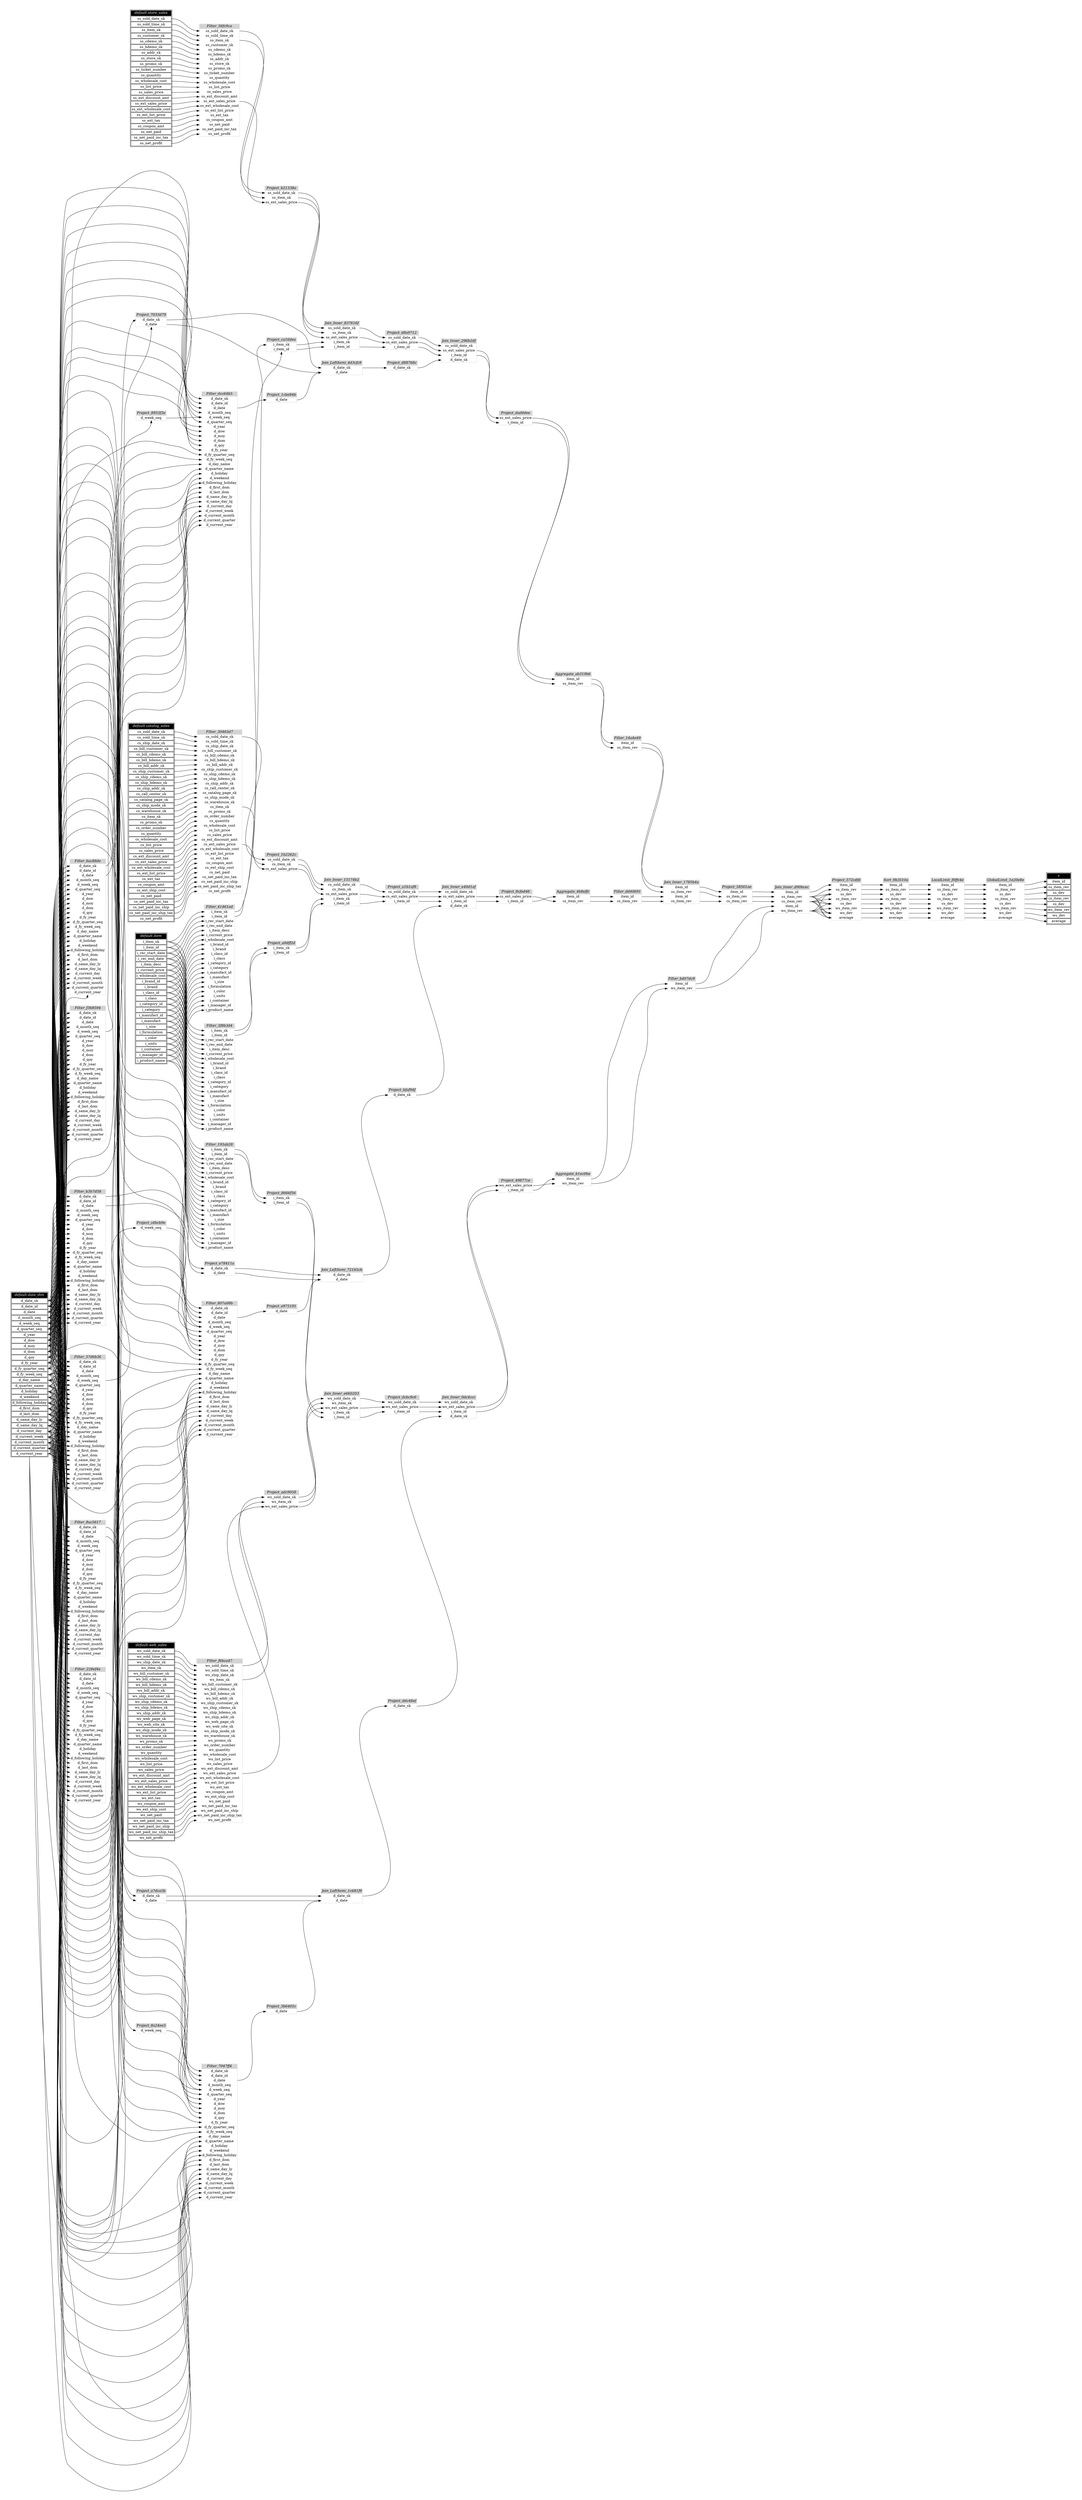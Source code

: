 // Automatically generated by TPCDSFlowTestSuite


digraph {
  graph [pad="0.5" nodesep="0.5" ranksep="1" fontname="Helvetica" rankdir=LR];
  node [shape=plaintext]

  
"Aggregate_4b8effc" [label=<
<table color="lightgray" border="1" cellborder="0" cellspacing="0">
  <tr><td bgcolor="lightgray" port="nodeName"><i>Aggregate_4b8effc</i></td></tr>
  <tr><td port="0">item_id</td></tr>
<tr><td port="1">cs_item_rev</td></tr>
</table>>];
     

"Aggregate_ab319b6" [label=<
<table color="lightgray" border="1" cellborder="0" cellspacing="0">
  <tr><td bgcolor="lightgray" port="nodeName"><i>Aggregate_ab319b6</i></td></tr>
  <tr><td port="0">item_id</td></tr>
<tr><td port="1">ss_item_rev</td></tr>
</table>>];
     

"Aggregate_b1ec0be" [label=<
<table color="lightgray" border="1" cellborder="0" cellspacing="0">
  <tr><td bgcolor="lightgray" port="nodeName"><i>Aggregate_b1ec0be</i></td></tr>
  <tr><td port="0">item_id</td></tr>
<tr><td port="1">ws_item_rev</td></tr>
</table>>];
     

"Filter_14a4e49" [label=<
<table color="lightgray" border="1" cellborder="0" cellspacing="0">
  <tr><td bgcolor="lightgray" port="nodeName"><i>Filter_14a4e49</i></td></tr>
  <tr><td port="0">item_id</td></tr>
<tr><td port="1">ss_item_rev</td></tr>
</table>>];
     

"Filter_193ab28" [label=<
<table color="lightgray" border="1" cellborder="0" cellspacing="0">
  <tr><td bgcolor="lightgray" port="nodeName"><i>Filter_193ab28</i></td></tr>
  <tr><td port="0">i_item_sk</td></tr>
<tr><td port="1">i_item_id</td></tr>
<tr><td port="2">i_rec_start_date</td></tr>
<tr><td port="3">i_rec_end_date</td></tr>
<tr><td port="4">i_item_desc</td></tr>
<tr><td port="5">i_current_price</td></tr>
<tr><td port="6">i_wholesale_cost</td></tr>
<tr><td port="7">i_brand_id</td></tr>
<tr><td port="8">i_brand</td></tr>
<tr><td port="9">i_class_id</td></tr>
<tr><td port="10">i_class</td></tr>
<tr><td port="11">i_category_id</td></tr>
<tr><td port="12">i_category</td></tr>
<tr><td port="13">i_manufact_id</td></tr>
<tr><td port="14">i_manufact</td></tr>
<tr><td port="15">i_size</td></tr>
<tr><td port="16">i_formulation</td></tr>
<tr><td port="17">i_color</td></tr>
<tr><td port="18">i_units</td></tr>
<tr><td port="19">i_container</td></tr>
<tr><td port="20">i_manager_id</td></tr>
<tr><td port="21">i_product_name</td></tr>
</table>>];
     

"Filter_228ef4e" [label=<
<table color="lightgray" border="1" cellborder="0" cellspacing="0">
  <tr><td bgcolor="lightgray" port="nodeName"><i>Filter_228ef4e</i></td></tr>
  <tr><td port="0">d_date_sk</td></tr>
<tr><td port="1">d_date_id</td></tr>
<tr><td port="2">d_date</td></tr>
<tr><td port="3">d_month_seq</td></tr>
<tr><td port="4">d_week_seq</td></tr>
<tr><td port="5">d_quarter_seq</td></tr>
<tr><td port="6">d_year</td></tr>
<tr><td port="7">d_dow</td></tr>
<tr><td port="8">d_moy</td></tr>
<tr><td port="9">d_dom</td></tr>
<tr><td port="10">d_qoy</td></tr>
<tr><td port="11">d_fy_year</td></tr>
<tr><td port="12">d_fy_quarter_seq</td></tr>
<tr><td port="13">d_fy_week_seq</td></tr>
<tr><td port="14">d_day_name</td></tr>
<tr><td port="15">d_quarter_name</td></tr>
<tr><td port="16">d_holiday</td></tr>
<tr><td port="17">d_weekend</td></tr>
<tr><td port="18">d_following_holiday</td></tr>
<tr><td port="19">d_first_dom</td></tr>
<tr><td port="20">d_last_dom</td></tr>
<tr><td port="21">d_same_day_ly</td></tr>
<tr><td port="22">d_same_day_lq</td></tr>
<tr><td port="23">d_current_day</td></tr>
<tr><td port="24">d_current_week</td></tr>
<tr><td port="25">d_current_month</td></tr>
<tr><td port="26">d_current_quarter</td></tr>
<tr><td port="27">d_current_year</td></tr>
</table>>];
     

"Filter_30465d7" [label=<
<table color="lightgray" border="1" cellborder="0" cellspacing="0">
  <tr><td bgcolor="lightgray" port="nodeName"><i>Filter_30465d7</i></td></tr>
  <tr><td port="0">cs_sold_date_sk</td></tr>
<tr><td port="1">cs_sold_time_sk</td></tr>
<tr><td port="2">cs_ship_date_sk</td></tr>
<tr><td port="3">cs_bill_customer_sk</td></tr>
<tr><td port="4">cs_bill_cdemo_sk</td></tr>
<tr><td port="5">cs_bill_hdemo_sk</td></tr>
<tr><td port="6">cs_bill_addr_sk</td></tr>
<tr><td port="7">cs_ship_customer_sk</td></tr>
<tr><td port="8">cs_ship_cdemo_sk</td></tr>
<tr><td port="9">cs_ship_hdemo_sk</td></tr>
<tr><td port="10">cs_ship_addr_sk</td></tr>
<tr><td port="11">cs_call_center_sk</td></tr>
<tr><td port="12">cs_catalog_page_sk</td></tr>
<tr><td port="13">cs_ship_mode_sk</td></tr>
<tr><td port="14">cs_warehouse_sk</td></tr>
<tr><td port="15">cs_item_sk</td></tr>
<tr><td port="16">cs_promo_sk</td></tr>
<tr><td port="17">cs_order_number</td></tr>
<tr><td port="18">cs_quantity</td></tr>
<tr><td port="19">cs_wholesale_cost</td></tr>
<tr><td port="20">cs_list_price</td></tr>
<tr><td port="21">cs_sales_price</td></tr>
<tr><td port="22">cs_ext_discount_amt</td></tr>
<tr><td port="23">cs_ext_sales_price</td></tr>
<tr><td port="24">cs_ext_wholesale_cost</td></tr>
<tr><td port="25">cs_ext_list_price</td></tr>
<tr><td port="26">cs_ext_tax</td></tr>
<tr><td port="27">cs_coupon_amt</td></tr>
<tr><td port="28">cs_ext_ship_cost</td></tr>
<tr><td port="29">cs_net_paid</td></tr>
<tr><td port="30">cs_net_paid_inc_tax</td></tr>
<tr><td port="31">cs_net_paid_inc_ship</td></tr>
<tr><td port="32">cs_net_paid_inc_ship_tax</td></tr>
<tr><td port="33">cs_net_profit</td></tr>
</table>>];
     

"Filter_37dbb36" [label=<
<table color="lightgray" border="1" cellborder="0" cellspacing="0">
  <tr><td bgcolor="lightgray" port="nodeName"><i>Filter_37dbb36</i></td></tr>
  <tr><td port="0">d_date_sk</td></tr>
<tr><td port="1">d_date_id</td></tr>
<tr><td port="2">d_date</td></tr>
<tr><td port="3">d_month_seq</td></tr>
<tr><td port="4">d_week_seq</td></tr>
<tr><td port="5">d_quarter_seq</td></tr>
<tr><td port="6">d_year</td></tr>
<tr><td port="7">d_dow</td></tr>
<tr><td port="8">d_moy</td></tr>
<tr><td port="9">d_dom</td></tr>
<tr><td port="10">d_qoy</td></tr>
<tr><td port="11">d_fy_year</td></tr>
<tr><td port="12">d_fy_quarter_seq</td></tr>
<tr><td port="13">d_fy_week_seq</td></tr>
<tr><td port="14">d_day_name</td></tr>
<tr><td port="15">d_quarter_name</td></tr>
<tr><td port="16">d_holiday</td></tr>
<tr><td port="17">d_weekend</td></tr>
<tr><td port="18">d_following_holiday</td></tr>
<tr><td port="19">d_first_dom</td></tr>
<tr><td port="20">d_last_dom</td></tr>
<tr><td port="21">d_same_day_ly</td></tr>
<tr><td port="22">d_same_day_lq</td></tr>
<tr><td port="23">d_current_day</td></tr>
<tr><td port="24">d_current_week</td></tr>
<tr><td port="25">d_current_month</td></tr>
<tr><td port="26">d_current_quarter</td></tr>
<tr><td port="27">d_current_year</td></tr>
</table>>];
     

"Filter_3f8b3d4" [label=<
<table color="lightgray" border="1" cellborder="0" cellspacing="0">
  <tr><td bgcolor="lightgray" port="nodeName"><i>Filter_3f8b3d4</i></td></tr>
  <tr><td port="0">i_item_sk</td></tr>
<tr><td port="1">i_item_id</td></tr>
<tr><td port="2">i_rec_start_date</td></tr>
<tr><td port="3">i_rec_end_date</td></tr>
<tr><td port="4">i_item_desc</td></tr>
<tr><td port="5">i_current_price</td></tr>
<tr><td port="6">i_wholesale_cost</td></tr>
<tr><td port="7">i_brand_id</td></tr>
<tr><td port="8">i_brand</td></tr>
<tr><td port="9">i_class_id</td></tr>
<tr><td port="10">i_class</td></tr>
<tr><td port="11">i_category_id</td></tr>
<tr><td port="12">i_category</td></tr>
<tr><td port="13">i_manufact_id</td></tr>
<tr><td port="14">i_manufact</td></tr>
<tr><td port="15">i_size</td></tr>
<tr><td port="16">i_formulation</td></tr>
<tr><td port="17">i_color</td></tr>
<tr><td port="18">i_units</td></tr>
<tr><td port="19">i_container</td></tr>
<tr><td port="20">i_manager_id</td></tr>
<tr><td port="21">i_product_name</td></tr>
</table>>];
     

"Filter_41461ed" [label=<
<table color="lightgray" border="1" cellborder="0" cellspacing="0">
  <tr><td bgcolor="lightgray" port="nodeName"><i>Filter_41461ed</i></td></tr>
  <tr><td port="0">i_item_sk</td></tr>
<tr><td port="1">i_item_id</td></tr>
<tr><td port="2">i_rec_start_date</td></tr>
<tr><td port="3">i_rec_end_date</td></tr>
<tr><td port="4">i_item_desc</td></tr>
<tr><td port="5">i_current_price</td></tr>
<tr><td port="6">i_wholesale_cost</td></tr>
<tr><td port="7">i_brand_id</td></tr>
<tr><td port="8">i_brand</td></tr>
<tr><td port="9">i_class_id</td></tr>
<tr><td port="10">i_class</td></tr>
<tr><td port="11">i_category_id</td></tr>
<tr><td port="12">i_category</td></tr>
<tr><td port="13">i_manufact_id</td></tr>
<tr><td port="14">i_manufact</td></tr>
<tr><td port="15">i_size</td></tr>
<tr><td port="16">i_formulation</td></tr>
<tr><td port="17">i_color</td></tr>
<tr><td port="18">i_units</td></tr>
<tr><td port="19">i_container</td></tr>
<tr><td port="20">i_manager_id</td></tr>
<tr><td port="21">i_product_name</td></tr>
</table>>];
     

"Filter_56fc9ca" [label=<
<table color="lightgray" border="1" cellborder="0" cellspacing="0">
  <tr><td bgcolor="lightgray" port="nodeName"><i>Filter_56fc9ca</i></td></tr>
  <tr><td port="0">ss_sold_date_sk</td></tr>
<tr><td port="1">ss_sold_time_sk</td></tr>
<tr><td port="2">ss_item_sk</td></tr>
<tr><td port="3">ss_customer_sk</td></tr>
<tr><td port="4">ss_cdemo_sk</td></tr>
<tr><td port="5">ss_hdemo_sk</td></tr>
<tr><td port="6">ss_addr_sk</td></tr>
<tr><td port="7">ss_store_sk</td></tr>
<tr><td port="8">ss_promo_sk</td></tr>
<tr><td port="9">ss_ticket_number</td></tr>
<tr><td port="10">ss_quantity</td></tr>
<tr><td port="11">ss_wholesale_cost</td></tr>
<tr><td port="12">ss_list_price</td></tr>
<tr><td port="13">ss_sales_price</td></tr>
<tr><td port="14">ss_ext_discount_amt</td></tr>
<tr><td port="15">ss_ext_sales_price</td></tr>
<tr><td port="16">ss_ext_wholesale_cost</td></tr>
<tr><td port="17">ss_ext_list_price</td></tr>
<tr><td port="18">ss_ext_tax</td></tr>
<tr><td port="19">ss_coupon_amt</td></tr>
<tr><td port="20">ss_net_paid</td></tr>
<tr><td port="21">ss_net_paid_inc_tax</td></tr>
<tr><td port="22">ss_net_profit</td></tr>
</table>>];
     

"Filter_6ac88de" [label=<
<table color="lightgray" border="1" cellborder="0" cellspacing="0">
  <tr><td bgcolor="lightgray" port="nodeName"><i>Filter_6ac88de</i></td></tr>
  <tr><td port="0">d_date_sk</td></tr>
<tr><td port="1">d_date_id</td></tr>
<tr><td port="2">d_date</td></tr>
<tr><td port="3">d_month_seq</td></tr>
<tr><td port="4">d_week_seq</td></tr>
<tr><td port="5">d_quarter_seq</td></tr>
<tr><td port="6">d_year</td></tr>
<tr><td port="7">d_dow</td></tr>
<tr><td port="8">d_moy</td></tr>
<tr><td port="9">d_dom</td></tr>
<tr><td port="10">d_qoy</td></tr>
<tr><td port="11">d_fy_year</td></tr>
<tr><td port="12">d_fy_quarter_seq</td></tr>
<tr><td port="13">d_fy_week_seq</td></tr>
<tr><td port="14">d_day_name</td></tr>
<tr><td port="15">d_quarter_name</td></tr>
<tr><td port="16">d_holiday</td></tr>
<tr><td port="17">d_weekend</td></tr>
<tr><td port="18">d_following_holiday</td></tr>
<tr><td port="19">d_first_dom</td></tr>
<tr><td port="20">d_last_dom</td></tr>
<tr><td port="21">d_same_day_ly</td></tr>
<tr><td port="22">d_same_day_lq</td></tr>
<tr><td port="23">d_current_day</td></tr>
<tr><td port="24">d_current_week</td></tr>
<tr><td port="25">d_current_month</td></tr>
<tr><td port="26">d_current_quarter</td></tr>
<tr><td port="27">d_current_year</td></tr>
</table>>];
     

"Filter_7047ff4" [label=<
<table color="lightgray" border="1" cellborder="0" cellspacing="0">
  <tr><td bgcolor="lightgray" port="nodeName"><i>Filter_7047ff4</i></td></tr>
  <tr><td port="0">d_date_sk</td></tr>
<tr><td port="1">d_date_id</td></tr>
<tr><td port="2">d_date</td></tr>
<tr><td port="3">d_month_seq</td></tr>
<tr><td port="4">d_week_seq</td></tr>
<tr><td port="5">d_quarter_seq</td></tr>
<tr><td port="6">d_year</td></tr>
<tr><td port="7">d_dow</td></tr>
<tr><td port="8">d_moy</td></tr>
<tr><td port="9">d_dom</td></tr>
<tr><td port="10">d_qoy</td></tr>
<tr><td port="11">d_fy_year</td></tr>
<tr><td port="12">d_fy_quarter_seq</td></tr>
<tr><td port="13">d_fy_week_seq</td></tr>
<tr><td port="14">d_day_name</td></tr>
<tr><td port="15">d_quarter_name</td></tr>
<tr><td port="16">d_holiday</td></tr>
<tr><td port="17">d_weekend</td></tr>
<tr><td port="18">d_following_holiday</td></tr>
<tr><td port="19">d_first_dom</td></tr>
<tr><td port="20">d_last_dom</td></tr>
<tr><td port="21">d_same_day_ly</td></tr>
<tr><td port="22">d_same_day_lq</td></tr>
<tr><td port="23">d_current_day</td></tr>
<tr><td port="24">d_current_week</td></tr>
<tr><td port="25">d_current_month</td></tr>
<tr><td port="26">d_current_quarter</td></tr>
<tr><td port="27">d_current_year</td></tr>
</table>>];
     

"Filter_807a08b" [label=<
<table color="lightgray" border="1" cellborder="0" cellspacing="0">
  <tr><td bgcolor="lightgray" port="nodeName"><i>Filter_807a08b</i></td></tr>
  <tr><td port="0">d_date_sk</td></tr>
<tr><td port="1">d_date_id</td></tr>
<tr><td port="2">d_date</td></tr>
<tr><td port="3">d_month_seq</td></tr>
<tr><td port="4">d_week_seq</td></tr>
<tr><td port="5">d_quarter_seq</td></tr>
<tr><td port="6">d_year</td></tr>
<tr><td port="7">d_dow</td></tr>
<tr><td port="8">d_moy</td></tr>
<tr><td port="9">d_dom</td></tr>
<tr><td port="10">d_qoy</td></tr>
<tr><td port="11">d_fy_year</td></tr>
<tr><td port="12">d_fy_quarter_seq</td></tr>
<tr><td port="13">d_fy_week_seq</td></tr>
<tr><td port="14">d_day_name</td></tr>
<tr><td port="15">d_quarter_name</td></tr>
<tr><td port="16">d_holiday</td></tr>
<tr><td port="17">d_weekend</td></tr>
<tr><td port="18">d_following_holiday</td></tr>
<tr><td port="19">d_first_dom</td></tr>
<tr><td port="20">d_last_dom</td></tr>
<tr><td port="21">d_same_day_ly</td></tr>
<tr><td port="22">d_same_day_lq</td></tr>
<tr><td port="23">d_current_day</td></tr>
<tr><td port="24">d_current_week</td></tr>
<tr><td port="25">d_current_month</td></tr>
<tr><td port="26">d_current_quarter</td></tr>
<tr><td port="27">d_current_year</td></tr>
</table>>];
     

"Filter_8ac5617" [label=<
<table color="lightgray" border="1" cellborder="0" cellspacing="0">
  <tr><td bgcolor="lightgray" port="nodeName"><i>Filter_8ac5617</i></td></tr>
  <tr><td port="0">d_date_sk</td></tr>
<tr><td port="1">d_date_id</td></tr>
<tr><td port="2">d_date</td></tr>
<tr><td port="3">d_month_seq</td></tr>
<tr><td port="4">d_week_seq</td></tr>
<tr><td port="5">d_quarter_seq</td></tr>
<tr><td port="6">d_year</td></tr>
<tr><td port="7">d_dow</td></tr>
<tr><td port="8">d_moy</td></tr>
<tr><td port="9">d_dom</td></tr>
<tr><td port="10">d_qoy</td></tr>
<tr><td port="11">d_fy_year</td></tr>
<tr><td port="12">d_fy_quarter_seq</td></tr>
<tr><td port="13">d_fy_week_seq</td></tr>
<tr><td port="14">d_day_name</td></tr>
<tr><td port="15">d_quarter_name</td></tr>
<tr><td port="16">d_holiday</td></tr>
<tr><td port="17">d_weekend</td></tr>
<tr><td port="18">d_following_holiday</td></tr>
<tr><td port="19">d_first_dom</td></tr>
<tr><td port="20">d_last_dom</td></tr>
<tr><td port="21">d_same_day_ly</td></tr>
<tr><td port="22">d_same_day_lq</td></tr>
<tr><td port="23">d_current_day</td></tr>
<tr><td port="24">d_current_week</td></tr>
<tr><td port="25">d_current_month</td></tr>
<tr><td port="26">d_current_quarter</td></tr>
<tr><td port="27">d_current_year</td></tr>
</table>>];
     

"Filter_b3b7d58" [label=<
<table color="lightgray" border="1" cellborder="0" cellspacing="0">
  <tr><td bgcolor="lightgray" port="nodeName"><i>Filter_b3b7d58</i></td></tr>
  <tr><td port="0">d_date_sk</td></tr>
<tr><td port="1">d_date_id</td></tr>
<tr><td port="2">d_date</td></tr>
<tr><td port="3">d_month_seq</td></tr>
<tr><td port="4">d_week_seq</td></tr>
<tr><td port="5">d_quarter_seq</td></tr>
<tr><td port="6">d_year</td></tr>
<tr><td port="7">d_dow</td></tr>
<tr><td port="8">d_moy</td></tr>
<tr><td port="9">d_dom</td></tr>
<tr><td port="10">d_qoy</td></tr>
<tr><td port="11">d_fy_year</td></tr>
<tr><td port="12">d_fy_quarter_seq</td></tr>
<tr><td port="13">d_fy_week_seq</td></tr>
<tr><td port="14">d_day_name</td></tr>
<tr><td port="15">d_quarter_name</td></tr>
<tr><td port="16">d_holiday</td></tr>
<tr><td port="17">d_weekend</td></tr>
<tr><td port="18">d_following_holiday</td></tr>
<tr><td port="19">d_first_dom</td></tr>
<tr><td port="20">d_last_dom</td></tr>
<tr><td port="21">d_same_day_ly</td></tr>
<tr><td port="22">d_same_day_lq</td></tr>
<tr><td port="23">d_current_day</td></tr>
<tr><td port="24">d_current_week</td></tr>
<tr><td port="25">d_current_month</td></tr>
<tr><td port="26">d_current_quarter</td></tr>
<tr><td port="27">d_current_year</td></tr>
</table>>];
     

"Filter_b407dc9" [label=<
<table color="lightgray" border="1" cellborder="0" cellspacing="0">
  <tr><td bgcolor="lightgray" port="nodeName"><i>Filter_b407dc9</i></td></tr>
  <tr><td port="0">item_id</td></tr>
<tr><td port="1">ws_item_rev</td></tr>
</table>>];
     

"Filter_dcc64b5" [label=<
<table color="lightgray" border="1" cellborder="0" cellspacing="0">
  <tr><td bgcolor="lightgray" port="nodeName"><i>Filter_dcc64b5</i></td></tr>
  <tr><td port="0">d_date_sk</td></tr>
<tr><td port="1">d_date_id</td></tr>
<tr><td port="2">d_date</td></tr>
<tr><td port="3">d_month_seq</td></tr>
<tr><td port="4">d_week_seq</td></tr>
<tr><td port="5">d_quarter_seq</td></tr>
<tr><td port="6">d_year</td></tr>
<tr><td port="7">d_dow</td></tr>
<tr><td port="8">d_moy</td></tr>
<tr><td port="9">d_dom</td></tr>
<tr><td port="10">d_qoy</td></tr>
<tr><td port="11">d_fy_year</td></tr>
<tr><td port="12">d_fy_quarter_seq</td></tr>
<tr><td port="13">d_fy_week_seq</td></tr>
<tr><td port="14">d_day_name</td></tr>
<tr><td port="15">d_quarter_name</td></tr>
<tr><td port="16">d_holiday</td></tr>
<tr><td port="17">d_weekend</td></tr>
<tr><td port="18">d_following_holiday</td></tr>
<tr><td port="19">d_first_dom</td></tr>
<tr><td port="20">d_last_dom</td></tr>
<tr><td port="21">d_same_day_ly</td></tr>
<tr><td port="22">d_same_day_lq</td></tr>
<tr><td port="23">d_current_day</td></tr>
<tr><td port="24">d_current_week</td></tr>
<tr><td port="25">d_current_month</td></tr>
<tr><td port="26">d_current_quarter</td></tr>
<tr><td port="27">d_current_year</td></tr>
</table>>];
     

"Filter_dd40691" [label=<
<table color="lightgray" border="1" cellborder="0" cellspacing="0">
  <tr><td bgcolor="lightgray" port="nodeName"><i>Filter_dd40691</i></td></tr>
  <tr><td port="0">item_id</td></tr>
<tr><td port="1">cs_item_rev</td></tr>
</table>>];
     

"Filter_f368594" [label=<
<table color="lightgray" border="1" cellborder="0" cellspacing="0">
  <tr><td bgcolor="lightgray" port="nodeName"><i>Filter_f368594</i></td></tr>
  <tr><td port="0">d_date_sk</td></tr>
<tr><td port="1">d_date_id</td></tr>
<tr><td port="2">d_date</td></tr>
<tr><td port="3">d_month_seq</td></tr>
<tr><td port="4">d_week_seq</td></tr>
<tr><td port="5">d_quarter_seq</td></tr>
<tr><td port="6">d_year</td></tr>
<tr><td port="7">d_dow</td></tr>
<tr><td port="8">d_moy</td></tr>
<tr><td port="9">d_dom</td></tr>
<tr><td port="10">d_qoy</td></tr>
<tr><td port="11">d_fy_year</td></tr>
<tr><td port="12">d_fy_quarter_seq</td></tr>
<tr><td port="13">d_fy_week_seq</td></tr>
<tr><td port="14">d_day_name</td></tr>
<tr><td port="15">d_quarter_name</td></tr>
<tr><td port="16">d_holiday</td></tr>
<tr><td port="17">d_weekend</td></tr>
<tr><td port="18">d_following_holiday</td></tr>
<tr><td port="19">d_first_dom</td></tr>
<tr><td port="20">d_last_dom</td></tr>
<tr><td port="21">d_same_day_ly</td></tr>
<tr><td port="22">d_same_day_lq</td></tr>
<tr><td port="23">d_current_day</td></tr>
<tr><td port="24">d_current_week</td></tr>
<tr><td port="25">d_current_month</td></tr>
<tr><td port="26">d_current_quarter</td></tr>
<tr><td port="27">d_current_year</td></tr>
</table>>];
     

"Filter_f6bca47" [label=<
<table color="lightgray" border="1" cellborder="0" cellspacing="0">
  <tr><td bgcolor="lightgray" port="nodeName"><i>Filter_f6bca47</i></td></tr>
  <tr><td port="0">ws_sold_date_sk</td></tr>
<tr><td port="1">ws_sold_time_sk</td></tr>
<tr><td port="2">ws_ship_date_sk</td></tr>
<tr><td port="3">ws_item_sk</td></tr>
<tr><td port="4">ws_bill_customer_sk</td></tr>
<tr><td port="5">ws_bill_cdemo_sk</td></tr>
<tr><td port="6">ws_bill_hdemo_sk</td></tr>
<tr><td port="7">ws_bill_addr_sk</td></tr>
<tr><td port="8">ws_ship_customer_sk</td></tr>
<tr><td port="9">ws_ship_cdemo_sk</td></tr>
<tr><td port="10">ws_ship_hdemo_sk</td></tr>
<tr><td port="11">ws_ship_addr_sk</td></tr>
<tr><td port="12">ws_web_page_sk</td></tr>
<tr><td port="13">ws_web_site_sk</td></tr>
<tr><td port="14">ws_ship_mode_sk</td></tr>
<tr><td port="15">ws_warehouse_sk</td></tr>
<tr><td port="16">ws_promo_sk</td></tr>
<tr><td port="17">ws_order_number</td></tr>
<tr><td port="18">ws_quantity</td></tr>
<tr><td port="19">ws_wholesale_cost</td></tr>
<tr><td port="20">ws_list_price</td></tr>
<tr><td port="21">ws_sales_price</td></tr>
<tr><td port="22">ws_ext_discount_amt</td></tr>
<tr><td port="23">ws_ext_sales_price</td></tr>
<tr><td port="24">ws_ext_wholesale_cost</td></tr>
<tr><td port="25">ws_ext_list_price</td></tr>
<tr><td port="26">ws_ext_tax</td></tr>
<tr><td port="27">ws_coupon_amt</td></tr>
<tr><td port="28">ws_ext_ship_cost</td></tr>
<tr><td port="29">ws_net_paid</td></tr>
<tr><td port="30">ws_net_paid_inc_tax</td></tr>
<tr><td port="31">ws_net_paid_inc_ship</td></tr>
<tr><td port="32">ws_net_paid_inc_ship_tax</td></tr>
<tr><td port="33">ws_net_profit</td></tr>
</table>>];
     

"GlobalLimit_1e20e8e" [label=<
<table color="lightgray" border="1" cellborder="0" cellspacing="0">
  <tr><td bgcolor="lightgray" port="nodeName"><i>GlobalLimit_1e20e8e</i></td></tr>
  <tr><td port="0">item_id</td></tr>
<tr><td port="1">ss_item_rev</td></tr>
<tr><td port="2">ss_dev</td></tr>
<tr><td port="3">cs_item_rev</td></tr>
<tr><td port="4">cs_dev</td></tr>
<tr><td port="5">ws_item_rev</td></tr>
<tr><td port="6">ws_dev</td></tr>
<tr><td port="7">average</td></tr>
</table>>];
     

"Join_Inner_0dc4ccc" [label=<
<table color="lightgray" border="1" cellborder="0" cellspacing="0">
  <tr><td bgcolor="lightgray" port="nodeName"><i>Join_Inner_0dc4ccc</i></td></tr>
  <tr><td port="0">ws_sold_date_sk</td></tr>
<tr><td port="1">ws_ext_sales_price</td></tr>
<tr><td port="2">i_item_id</td></tr>
<tr><td port="3">d_date_sk</td></tr>
</table>>];
     

"Join_Inner_15174b2" [label=<
<table color="lightgray" border="1" cellborder="0" cellspacing="0">
  <tr><td bgcolor="lightgray" port="nodeName"><i>Join_Inner_15174b2</i></td></tr>
  <tr><td port="0">cs_sold_date_sk</td></tr>
<tr><td port="1">cs_item_sk</td></tr>
<tr><td port="2">cs_ext_sales_price</td></tr>
<tr><td port="3">i_item_sk</td></tr>
<tr><td port="4">i_item_id</td></tr>
</table>>];
     

"Join_Inner_1785b4a" [label=<
<table color="lightgray" border="1" cellborder="0" cellspacing="0">
  <tr><td bgcolor="lightgray" port="nodeName"><i>Join_Inner_1785b4a</i></td></tr>
  <tr><td port="0">item_id</td></tr>
<tr><td port="1">ss_item_rev</td></tr>
<tr><td port="2">item_id</td></tr>
<tr><td port="3">cs_item_rev</td></tr>
</table>>];
     

"Join_Inner_296b2df" [label=<
<table color="lightgray" border="1" cellborder="0" cellspacing="0">
  <tr><td bgcolor="lightgray" port="nodeName"><i>Join_Inner_296b2df</i></td></tr>
  <tr><td port="0">ss_sold_date_sk</td></tr>
<tr><td port="1">ss_ext_sales_price</td></tr>
<tr><td port="2">i_item_id</td></tr>
<tr><td port="3">d_date_sk</td></tr>
</table>>];
     

"Join_Inner_837616f" [label=<
<table color="lightgray" border="1" cellborder="0" cellspacing="0">
  <tr><td bgcolor="lightgray" port="nodeName"><i>Join_Inner_837616f</i></td></tr>
  <tr><td port="0">ss_sold_date_sk</td></tr>
<tr><td port="1">ss_item_sk</td></tr>
<tr><td port="2">ss_ext_sales_price</td></tr>
<tr><td port="3">i_item_sk</td></tr>
<tr><td port="4">i_item_id</td></tr>
</table>>];
     

"Join_Inner_d90bcec" [label=<
<table color="lightgray" border="1" cellborder="0" cellspacing="0">
  <tr><td bgcolor="lightgray" port="nodeName"><i>Join_Inner_d90bcec</i></td></tr>
  <tr><td port="0">item_id</td></tr>
<tr><td port="1">ss_item_rev</td></tr>
<tr><td port="2">cs_item_rev</td></tr>
<tr><td port="3">item_id</td></tr>
<tr><td port="4">ws_item_rev</td></tr>
</table>>];
     

"Join_Inner_e40d1af" [label=<
<table color="lightgray" border="1" cellborder="0" cellspacing="0">
  <tr><td bgcolor="lightgray" port="nodeName"><i>Join_Inner_e40d1af</i></td></tr>
  <tr><td port="0">cs_sold_date_sk</td></tr>
<tr><td port="1">cs_ext_sales_price</td></tr>
<tr><td port="2">i_item_id</td></tr>
<tr><td port="3">d_date_sk</td></tr>
</table>>];
     

"Join_Inner_e660203" [label=<
<table color="lightgray" border="1" cellborder="0" cellspacing="0">
  <tr><td bgcolor="lightgray" port="nodeName"><i>Join_Inner_e660203</i></td></tr>
  <tr><td port="0">ws_sold_date_sk</td></tr>
<tr><td port="1">ws_item_sk</td></tr>
<tr><td port="2">ws_ext_sales_price</td></tr>
<tr><td port="3">i_item_sk</td></tr>
<tr><td port="4">i_item_id</td></tr>
</table>>];
     

"Join_LeftSemi_1c681f9" [label=<
<table color="lightgray" border="1" cellborder="0" cellspacing="0">
  <tr><td bgcolor="lightgray" port="nodeName"><i>Join_LeftSemi_1c681f9</i></td></tr>
  <tr><td port="0">d_date_sk</td></tr>
<tr><td port="1">d_date</td></tr>
</table>>];
     

"Join_LeftSemi_4d3cfc9" [label=<
<table color="lightgray" border="1" cellborder="0" cellspacing="0">
  <tr><td bgcolor="lightgray" port="nodeName"><i>Join_LeftSemi_4d3cfc9</i></td></tr>
  <tr><td port="0">d_date_sk</td></tr>
<tr><td port="1">d_date</td></tr>
</table>>];
     

"Join_LeftSemi_72165cb" [label=<
<table color="lightgray" border="1" cellborder="0" cellspacing="0">
  <tr><td bgcolor="lightgray" port="nodeName"><i>Join_LeftSemi_72165cb</i></td></tr>
  <tr><td port="0">d_date_sk</td></tr>
<tr><td port="1">d_date</td></tr>
</table>>];
     

"LocalLimit_f0ffc4e" [label=<
<table color="lightgray" border="1" cellborder="0" cellspacing="0">
  <tr><td bgcolor="lightgray" port="nodeName"><i>LocalLimit_f0ffc4e</i></td></tr>
  <tr><td port="0">item_id</td></tr>
<tr><td port="1">ss_item_rev</td></tr>
<tr><td port="2">ss_dev</td></tr>
<tr><td port="3">cs_item_rev</td></tr>
<tr><td port="4">cs_dev</td></tr>
<tr><td port="5">ws_item_rev</td></tr>
<tr><td port="6">ws_dev</td></tr>
<tr><td port="7">average</td></tr>
</table>>];
     

"Project_1b2262c" [label=<
<table color="lightgray" border="1" cellborder="0" cellspacing="0">
  <tr><td bgcolor="lightgray" port="nodeName"><i>Project_1b2262c</i></td></tr>
  <tr><td port="0">cs_sold_date_sk</td></tr>
<tr><td port="1">cs_item_sk</td></tr>
<tr><td port="2">cs_ext_sales_price</td></tr>
</table>>];
     

"Project_1cbe84b" [label=<
<table color="lightgray" border="1" cellborder="0" cellspacing="0">
  <tr><td bgcolor="lightgray" port="nodeName"><i>Project_1cbe84b</i></td></tr>
  <tr><td port="0">d_date</td></tr>
</table>>];
     

"Project_3b6405c" [label=<
<table color="lightgray" border="1" cellborder="0" cellspacing="0">
  <tr><td bgcolor="lightgray" port="nodeName"><i>Project_3b6405c</i></td></tr>
  <tr><td port="0">d_date</td></tr>
</table>>];
     

"Project_49877ce" [label=<
<table color="lightgray" border="1" cellborder="0" cellspacing="0">
  <tr><td bgcolor="lightgray" port="nodeName"><i>Project_49877ce</i></td></tr>
  <tr><td port="0">ws_ext_sales_price</td></tr>
<tr><td port="1">i_item_id</td></tr>
</table>>];
     

"Project_572cdfd" [label=<
<table color="lightgray" border="1" cellborder="0" cellspacing="0">
  <tr><td bgcolor="lightgray" port="nodeName"><i>Project_572cdfd</i></td></tr>
  <tr><td port="0">item_id</td></tr>
<tr><td port="1">ss_item_rev</td></tr>
<tr><td port="2">ss_dev</td></tr>
<tr><td port="3">cs_item_rev</td></tr>
<tr><td port="4">cs_dev</td></tr>
<tr><td port="5">ws_item_rev</td></tr>
<tr><td port="6">ws_dev</td></tr>
<tr><td port="7">average</td></tr>
</table>>];
     

"Project_58561ae" [label=<
<table color="lightgray" border="1" cellborder="0" cellspacing="0">
  <tr><td bgcolor="lightgray" port="nodeName"><i>Project_58561ae</i></td></tr>
  <tr><td port="0">item_id</td></tr>
<tr><td port="1">ss_item_rev</td></tr>
<tr><td port="2">cs_item_rev</td></tr>
</table>>];
     

"Project_7033d79" [label=<
<table color="lightgray" border="1" cellborder="0" cellspacing="0">
  <tr><td bgcolor="lightgray" port="nodeName"><i>Project_7033d79</i></td></tr>
  <tr><td port="0">d_date_sk</td></tr>
<tr><td port="1">d_date</td></tr>
</table>>];
     

"Project_8666f56" [label=<
<table color="lightgray" border="1" cellborder="0" cellspacing="0">
  <tr><td bgcolor="lightgray" port="nodeName"><i>Project_8666f56</i></td></tr>
  <tr><td port="0">i_item_sk</td></tr>
<tr><td port="1">i_item_id</td></tr>
</table>>];
     

"Project_8953f3e" [label=<
<table color="lightgray" border="1" cellborder="0" cellspacing="0">
  <tr><td bgcolor="lightgray" port="nodeName"><i>Project_8953f3e</i></td></tr>
  <tr><td port="0">d_week_seq</td></tr>
</table>>];
     

"Project_8a24ee5" [label=<
<table color="lightgray" border="1" cellborder="0" cellspacing="0">
  <tr><td bgcolor="lightgray" port="nodeName"><i>Project_8a24ee5</i></td></tr>
  <tr><td port="0">d_week_seq</td></tr>
</table>>];
     

"Project_8cfed46" [label=<
<table color="lightgray" border="1" cellborder="0" cellspacing="0">
  <tr><td bgcolor="lightgray" port="nodeName"><i>Project_8cfed46</i></td></tr>
  <tr><td port="0">cs_ext_sales_price</td></tr>
<tr><td port="1">i_item_id</td></tr>
</table>>];
     

"Project_a0dff2d" [label=<
<table color="lightgray" border="1" cellborder="0" cellspacing="0">
  <tr><td bgcolor="lightgray" port="nodeName"><i>Project_a0dff2d</i></td></tr>
  <tr><td port="0">i_item_sk</td></tr>
<tr><td port="1">i_item_id</td></tr>
</table>>];
     

"Project_a1b1af8" [label=<
<table color="lightgray" border="1" cellborder="0" cellspacing="0">
  <tr><td bgcolor="lightgray" port="nodeName"><i>Project_a1b1af8</i></td></tr>
  <tr><td port="0">cs_sold_date_sk</td></tr>
<tr><td port="1">cs_ext_sales_price</td></tr>
<tr><td port="2">i_item_id</td></tr>
</table>>];
     

"Project_a7dca5b" [label=<
<table color="lightgray" border="1" cellborder="0" cellspacing="0">
  <tr><td bgcolor="lightgray" port="nodeName"><i>Project_a7dca5b</i></td></tr>
  <tr><td port="0">d_date_sk</td></tr>
<tr><td port="1">d_date</td></tr>
</table>>];
     

"Project_adc9058" [label=<
<table color="lightgray" border="1" cellborder="0" cellspacing="0">
  <tr><td bgcolor="lightgray" port="nodeName"><i>Project_adc9058</i></td></tr>
  <tr><td port="0">ws_sold_date_sk</td></tr>
<tr><td port="1">ws_item_sk</td></tr>
<tr><td port="2">ws_ext_sales_price</td></tr>
</table>>];
     

"Project_b21338a" [label=<
<table color="lightgray" border="1" cellborder="0" cellspacing="0">
  <tr><td bgcolor="lightgray" port="nodeName"><i>Project_b21338a</i></td></tr>
  <tr><td port="0">ss_sold_date_sk</td></tr>
<tr><td port="1">ss_item_sk</td></tr>
<tr><td port="2">ss_ext_sales_price</td></tr>
</table>>];
     

"Project_bfaf94f" [label=<
<table color="lightgray" border="1" cellborder="0" cellspacing="0">
  <tr><td bgcolor="lightgray" port="nodeName"><i>Project_bfaf94f</i></td></tr>
  <tr><td port="0">d_date_sk</td></tr>
</table>>];
     

"Project_ca16dea" [label=<
<table color="lightgray" border="1" cellborder="0" cellspacing="0">
  <tr><td bgcolor="lightgray" port="nodeName"><i>Project_ca16dea</i></td></tr>
  <tr><td port="0">i_item_sk</td></tr>
<tr><td port="1">i_item_id</td></tr>
</table>>];
     

"Project_cdbcb9e" [label=<
<table color="lightgray" border="1" cellborder="0" cellspacing="0">
  <tr><td bgcolor="lightgray" port="nodeName"><i>Project_cdbcb9e</i></td></tr>
  <tr><td port="0">d_week_seq</td></tr>
</table>>];
     

"Project_d88768c" [label=<
<table color="lightgray" border="1" cellborder="0" cellspacing="0">
  <tr><td bgcolor="lightgray" port="nodeName"><i>Project_d88768c</i></td></tr>
  <tr><td port="0">d_date_sk</td></tr>
</table>>];
     

"Project_d8a9712" [label=<
<table color="lightgray" border="1" cellborder="0" cellspacing="0">
  <tr><td bgcolor="lightgray" port="nodeName"><i>Project_d8a9712</i></td></tr>
  <tr><td port="0">ss_sold_date_sk</td></tr>
<tr><td port="1">ss_ext_sales_price</td></tr>
<tr><td port="2">i_item_id</td></tr>
</table>>];
     

"Project_dad0dee" [label=<
<table color="lightgray" border="1" cellborder="0" cellspacing="0">
  <tr><td bgcolor="lightgray" port="nodeName"><i>Project_dad0dee</i></td></tr>
  <tr><td port="0">ss_ext_sales_price</td></tr>
<tr><td port="1">i_item_id</td></tr>
</table>>];
     

"Project_dcbc9c6" [label=<
<table color="lightgray" border="1" cellborder="0" cellspacing="0">
  <tr><td bgcolor="lightgray" port="nodeName"><i>Project_dcbc9c6</i></td></tr>
  <tr><td port="0">ws_sold_date_sk</td></tr>
<tr><td port="1">ws_ext_sales_price</td></tr>
<tr><td port="2">i_item_id</td></tr>
</table>>];
     

"Project_ddc48ef" [label=<
<table color="lightgray" border="1" cellborder="0" cellspacing="0">
  <tr><td bgcolor="lightgray" port="nodeName"><i>Project_ddc48ef</i></td></tr>
  <tr><td port="0">d_date_sk</td></tr>
</table>>];
     

"Project_e78411a" [label=<
<table color="lightgray" border="1" cellborder="0" cellspacing="0">
  <tr><td bgcolor="lightgray" port="nodeName"><i>Project_e78411a</i></td></tr>
  <tr><td port="0">d_date_sk</td></tr>
<tr><td port="1">d_date</td></tr>
</table>>];
     

"Project_e975191" [label=<
<table color="lightgray" border="1" cellborder="0" cellspacing="0">
  <tr><td bgcolor="lightgray" port="nodeName"><i>Project_e975191</i></td></tr>
  <tr><td port="0">d_date</td></tr>
</table>>];
     

"Sort_9b3510a" [label=<
<table color="lightgray" border="1" cellborder="0" cellspacing="0">
  <tr><td bgcolor="lightgray" port="nodeName"><i>Sort_9b3510a</i></td></tr>
  <tr><td port="0">item_id</td></tr>
<tr><td port="1">ss_item_rev</td></tr>
<tr><td port="2">ss_dev</td></tr>
<tr><td port="3">cs_item_rev</td></tr>
<tr><td port="4">cs_dev</td></tr>
<tr><td port="5">ws_item_rev</td></tr>
<tr><td port="6">ws_dev</td></tr>
<tr><td port="7">average</td></tr>
</table>>];
     

"default.catalog_sales" [color="black" label=<
<table>
  <tr><td bgcolor="black" port="nodeName"><i><font color="white">default.catalog_sales</font></i></td></tr>
  <tr><td port="0">cs_sold_date_sk</td></tr>
<tr><td port="1">cs_sold_time_sk</td></tr>
<tr><td port="2">cs_ship_date_sk</td></tr>
<tr><td port="3">cs_bill_customer_sk</td></tr>
<tr><td port="4">cs_bill_cdemo_sk</td></tr>
<tr><td port="5">cs_bill_hdemo_sk</td></tr>
<tr><td port="6">cs_bill_addr_sk</td></tr>
<tr><td port="7">cs_ship_customer_sk</td></tr>
<tr><td port="8">cs_ship_cdemo_sk</td></tr>
<tr><td port="9">cs_ship_hdemo_sk</td></tr>
<tr><td port="10">cs_ship_addr_sk</td></tr>
<tr><td port="11">cs_call_center_sk</td></tr>
<tr><td port="12">cs_catalog_page_sk</td></tr>
<tr><td port="13">cs_ship_mode_sk</td></tr>
<tr><td port="14">cs_warehouse_sk</td></tr>
<tr><td port="15">cs_item_sk</td></tr>
<tr><td port="16">cs_promo_sk</td></tr>
<tr><td port="17">cs_order_number</td></tr>
<tr><td port="18">cs_quantity</td></tr>
<tr><td port="19">cs_wholesale_cost</td></tr>
<tr><td port="20">cs_list_price</td></tr>
<tr><td port="21">cs_sales_price</td></tr>
<tr><td port="22">cs_ext_discount_amt</td></tr>
<tr><td port="23">cs_ext_sales_price</td></tr>
<tr><td port="24">cs_ext_wholesale_cost</td></tr>
<tr><td port="25">cs_ext_list_price</td></tr>
<tr><td port="26">cs_ext_tax</td></tr>
<tr><td port="27">cs_coupon_amt</td></tr>
<tr><td port="28">cs_ext_ship_cost</td></tr>
<tr><td port="29">cs_net_paid</td></tr>
<tr><td port="30">cs_net_paid_inc_tax</td></tr>
<tr><td port="31">cs_net_paid_inc_ship</td></tr>
<tr><td port="32">cs_net_paid_inc_ship_tax</td></tr>
<tr><td port="33">cs_net_profit</td></tr>
</table>>];
     

"default.date_dim" [color="black" label=<
<table>
  <tr><td bgcolor="black" port="nodeName"><i><font color="white">default.date_dim</font></i></td></tr>
  <tr><td port="0">d_date_sk</td></tr>
<tr><td port="1">d_date_id</td></tr>
<tr><td port="2">d_date</td></tr>
<tr><td port="3">d_month_seq</td></tr>
<tr><td port="4">d_week_seq</td></tr>
<tr><td port="5">d_quarter_seq</td></tr>
<tr><td port="6">d_year</td></tr>
<tr><td port="7">d_dow</td></tr>
<tr><td port="8">d_moy</td></tr>
<tr><td port="9">d_dom</td></tr>
<tr><td port="10">d_qoy</td></tr>
<tr><td port="11">d_fy_year</td></tr>
<tr><td port="12">d_fy_quarter_seq</td></tr>
<tr><td port="13">d_fy_week_seq</td></tr>
<tr><td port="14">d_day_name</td></tr>
<tr><td port="15">d_quarter_name</td></tr>
<tr><td port="16">d_holiday</td></tr>
<tr><td port="17">d_weekend</td></tr>
<tr><td port="18">d_following_holiday</td></tr>
<tr><td port="19">d_first_dom</td></tr>
<tr><td port="20">d_last_dom</td></tr>
<tr><td port="21">d_same_day_ly</td></tr>
<tr><td port="22">d_same_day_lq</td></tr>
<tr><td port="23">d_current_day</td></tr>
<tr><td port="24">d_current_week</td></tr>
<tr><td port="25">d_current_month</td></tr>
<tr><td port="26">d_current_quarter</td></tr>
<tr><td port="27">d_current_year</td></tr>
</table>>];
     

"default.item" [color="black" label=<
<table>
  <tr><td bgcolor="black" port="nodeName"><i><font color="white">default.item</font></i></td></tr>
  <tr><td port="0">i_item_sk</td></tr>
<tr><td port="1">i_item_id</td></tr>
<tr><td port="2">i_rec_start_date</td></tr>
<tr><td port="3">i_rec_end_date</td></tr>
<tr><td port="4">i_item_desc</td></tr>
<tr><td port="5">i_current_price</td></tr>
<tr><td port="6">i_wholesale_cost</td></tr>
<tr><td port="7">i_brand_id</td></tr>
<tr><td port="8">i_brand</td></tr>
<tr><td port="9">i_class_id</td></tr>
<tr><td port="10">i_class</td></tr>
<tr><td port="11">i_category_id</td></tr>
<tr><td port="12">i_category</td></tr>
<tr><td port="13">i_manufact_id</td></tr>
<tr><td port="14">i_manufact</td></tr>
<tr><td port="15">i_size</td></tr>
<tr><td port="16">i_formulation</td></tr>
<tr><td port="17">i_color</td></tr>
<tr><td port="18">i_units</td></tr>
<tr><td port="19">i_container</td></tr>
<tr><td port="20">i_manager_id</td></tr>
<tr><td port="21">i_product_name</td></tr>
</table>>];
     

"default.store_sales" [color="black" label=<
<table>
  <tr><td bgcolor="black" port="nodeName"><i><font color="white">default.store_sales</font></i></td></tr>
  <tr><td port="0">ss_sold_date_sk</td></tr>
<tr><td port="1">ss_sold_time_sk</td></tr>
<tr><td port="2">ss_item_sk</td></tr>
<tr><td port="3">ss_customer_sk</td></tr>
<tr><td port="4">ss_cdemo_sk</td></tr>
<tr><td port="5">ss_hdemo_sk</td></tr>
<tr><td port="6">ss_addr_sk</td></tr>
<tr><td port="7">ss_store_sk</td></tr>
<tr><td port="8">ss_promo_sk</td></tr>
<tr><td port="9">ss_ticket_number</td></tr>
<tr><td port="10">ss_quantity</td></tr>
<tr><td port="11">ss_wholesale_cost</td></tr>
<tr><td port="12">ss_list_price</td></tr>
<tr><td port="13">ss_sales_price</td></tr>
<tr><td port="14">ss_ext_discount_amt</td></tr>
<tr><td port="15">ss_ext_sales_price</td></tr>
<tr><td port="16">ss_ext_wholesale_cost</td></tr>
<tr><td port="17">ss_ext_list_price</td></tr>
<tr><td port="18">ss_ext_tax</td></tr>
<tr><td port="19">ss_coupon_amt</td></tr>
<tr><td port="20">ss_net_paid</td></tr>
<tr><td port="21">ss_net_paid_inc_tax</td></tr>
<tr><td port="22">ss_net_profit</td></tr>
</table>>];
     

"default.web_sales" [color="black" label=<
<table>
  <tr><td bgcolor="black" port="nodeName"><i><font color="white">default.web_sales</font></i></td></tr>
  <tr><td port="0">ws_sold_date_sk</td></tr>
<tr><td port="1">ws_sold_time_sk</td></tr>
<tr><td port="2">ws_ship_date_sk</td></tr>
<tr><td port="3">ws_item_sk</td></tr>
<tr><td port="4">ws_bill_customer_sk</td></tr>
<tr><td port="5">ws_bill_cdemo_sk</td></tr>
<tr><td port="6">ws_bill_hdemo_sk</td></tr>
<tr><td port="7">ws_bill_addr_sk</td></tr>
<tr><td port="8">ws_ship_customer_sk</td></tr>
<tr><td port="9">ws_ship_cdemo_sk</td></tr>
<tr><td port="10">ws_ship_hdemo_sk</td></tr>
<tr><td port="11">ws_ship_addr_sk</td></tr>
<tr><td port="12">ws_web_page_sk</td></tr>
<tr><td port="13">ws_web_site_sk</td></tr>
<tr><td port="14">ws_ship_mode_sk</td></tr>
<tr><td port="15">ws_warehouse_sk</td></tr>
<tr><td port="16">ws_promo_sk</td></tr>
<tr><td port="17">ws_order_number</td></tr>
<tr><td port="18">ws_quantity</td></tr>
<tr><td port="19">ws_wholesale_cost</td></tr>
<tr><td port="20">ws_list_price</td></tr>
<tr><td port="21">ws_sales_price</td></tr>
<tr><td port="22">ws_ext_discount_amt</td></tr>
<tr><td port="23">ws_ext_sales_price</td></tr>
<tr><td port="24">ws_ext_wholesale_cost</td></tr>
<tr><td port="25">ws_ext_list_price</td></tr>
<tr><td port="26">ws_ext_tax</td></tr>
<tr><td port="27">ws_coupon_amt</td></tr>
<tr><td port="28">ws_ext_ship_cost</td></tr>
<tr><td port="29">ws_net_paid</td></tr>
<tr><td port="30">ws_net_paid_inc_tax</td></tr>
<tr><td port="31">ws_net_paid_inc_ship</td></tr>
<tr><td port="32">ws_net_paid_inc_ship_tax</td></tr>
<tr><td port="33">ws_net_profit</td></tr>
</table>>];
     

"v" [color="black" label=<
<table>
  <tr><td bgcolor="black" port="nodeName"><i><font color="white">v</font></i></td></tr>
  <tr><td port="0">item_id</td></tr>
<tr><td port="1">ss_item_rev</td></tr>
<tr><td port="2">ss_dev</td></tr>
<tr><td port="3">cs_item_rev</td></tr>
<tr><td port="4">cs_dev</td></tr>
<tr><td port="5">ws_item_rev</td></tr>
<tr><td port="6">ws_dev</td></tr>
<tr><td port="7">average</td></tr>
</table>>];
     
  "Aggregate_4b8effc":0 -> "Filter_dd40691":0;
"Aggregate_4b8effc":1 -> "Filter_dd40691":1;
"Aggregate_ab319b6":0 -> "Filter_14a4e49":0;
"Aggregate_ab319b6":1 -> "Filter_14a4e49":1;
"Aggregate_b1ec0be":0 -> "Filter_b407dc9":0;
"Aggregate_b1ec0be":1 -> "Filter_b407dc9":1;
"Filter_14a4e49":0 -> "Join_Inner_1785b4a":0;
"Filter_14a4e49":1 -> "Join_Inner_1785b4a":1;
"Filter_193ab28":0 -> "Project_8666f56":0;
"Filter_193ab28":1 -> "Project_8666f56":1;
"Filter_228ef4e":4 -> "Project_8a24ee5":0;
"Filter_30465d7":0 -> "Project_1b2262c":0;
"Filter_30465d7":15 -> "Project_1b2262c":1;
"Filter_30465d7":23 -> "Project_1b2262c":2;
"Filter_37dbb36":4 -> "Project_cdbcb9e":0;
"Filter_3f8b3d4":0 -> "Project_a0dff2d":0;
"Filter_3f8b3d4":1 -> "Project_a0dff2d":1;
"Filter_41461ed":0 -> "Project_ca16dea":0;
"Filter_41461ed":1 -> "Project_ca16dea":1;
"Filter_56fc9ca":0 -> "Project_b21338a":0;
"Filter_56fc9ca":15 -> "Project_b21338a":2;
"Filter_56fc9ca":2 -> "Project_b21338a":1;
"Filter_6ac88de":0 -> "Project_7033d79":0;
"Filter_6ac88de":2 -> "Project_7033d79":1;
"Filter_7047ff4":2 -> "Project_3b6405c":0;
"Filter_807a08b":2 -> "Project_e975191":0;
"Filter_8ac5617":0 -> "Project_a7dca5b":0;
"Filter_8ac5617":2 -> "Project_a7dca5b":1;
"Filter_b3b7d58":0 -> "Project_e78411a":0;
"Filter_b3b7d58":2 -> "Project_e78411a":1;
"Filter_b407dc9":0 -> "Join_Inner_d90bcec":3;
"Filter_b407dc9":1 -> "Join_Inner_d90bcec":4;
"Filter_dcc64b5":2 -> "Project_1cbe84b":0;
"Filter_dd40691":0 -> "Join_Inner_1785b4a":2;
"Filter_dd40691":1 -> "Join_Inner_1785b4a":3;
"Filter_f368594":4 -> "Project_8953f3e":0;
"Filter_f6bca47":0 -> "Project_adc9058":0;
"Filter_f6bca47":23 -> "Project_adc9058":2;
"Filter_f6bca47":3 -> "Project_adc9058":1;
"GlobalLimit_1e20e8e":0 -> "v":0;
"GlobalLimit_1e20e8e":1 -> "v":1;
"GlobalLimit_1e20e8e":2 -> "v":2;
"GlobalLimit_1e20e8e":3 -> "v":3;
"GlobalLimit_1e20e8e":4 -> "v":4;
"GlobalLimit_1e20e8e":5 -> "v":5;
"GlobalLimit_1e20e8e":6 -> "v":6;
"GlobalLimit_1e20e8e":7 -> "v":7;
"Join_Inner_0dc4ccc":1 -> "Project_49877ce":0;
"Join_Inner_0dc4ccc":2 -> "Project_49877ce":1;
"Join_Inner_15174b2":0 -> "Project_a1b1af8":0;
"Join_Inner_15174b2":2 -> "Project_a1b1af8":1;
"Join_Inner_15174b2":4 -> "Project_a1b1af8":2;
"Join_Inner_1785b4a":0 -> "Project_58561ae":0;
"Join_Inner_1785b4a":1 -> "Project_58561ae":1;
"Join_Inner_1785b4a":3 -> "Project_58561ae":2;
"Join_Inner_296b2df":1 -> "Project_dad0dee":0;
"Join_Inner_296b2df":2 -> "Project_dad0dee":1;
"Join_Inner_837616f":0 -> "Project_d8a9712":0;
"Join_Inner_837616f":2 -> "Project_d8a9712":1;
"Join_Inner_837616f":4 -> "Project_d8a9712":2;
"Join_Inner_d90bcec":0 -> "Project_572cdfd":0;
"Join_Inner_d90bcec":1 -> "Project_572cdfd":1;
"Join_Inner_d90bcec":1 -> "Project_572cdfd":2;
"Join_Inner_d90bcec":1 -> "Project_572cdfd":4;
"Join_Inner_d90bcec":1 -> "Project_572cdfd":6;
"Join_Inner_d90bcec":1 -> "Project_572cdfd":7;
"Join_Inner_d90bcec":2 -> "Project_572cdfd":2;
"Join_Inner_d90bcec":2 -> "Project_572cdfd":3;
"Join_Inner_d90bcec":2 -> "Project_572cdfd":4;
"Join_Inner_d90bcec":2 -> "Project_572cdfd":6;
"Join_Inner_d90bcec":2 -> "Project_572cdfd":7;
"Join_Inner_d90bcec":4 -> "Project_572cdfd":2;
"Join_Inner_d90bcec":4 -> "Project_572cdfd":4;
"Join_Inner_d90bcec":4 -> "Project_572cdfd":5;
"Join_Inner_d90bcec":4 -> "Project_572cdfd":6;
"Join_Inner_d90bcec":4 -> "Project_572cdfd":7;
"Join_Inner_e40d1af":1 -> "Project_8cfed46":0;
"Join_Inner_e40d1af":2 -> "Project_8cfed46":1;
"Join_Inner_e660203":0 -> "Project_dcbc9c6":0;
"Join_Inner_e660203":2 -> "Project_dcbc9c6":1;
"Join_Inner_e660203":4 -> "Project_dcbc9c6":2;
"Join_LeftSemi_1c681f9":0 -> "Project_ddc48ef":0;
"Join_LeftSemi_4d3cfc9":0 -> "Project_d88768c":0;
"Join_LeftSemi_72165cb":0 -> "Project_bfaf94f":0;
"LocalLimit_f0ffc4e":0 -> "GlobalLimit_1e20e8e":0;
"LocalLimit_f0ffc4e":1 -> "GlobalLimit_1e20e8e":1;
"LocalLimit_f0ffc4e":2 -> "GlobalLimit_1e20e8e":2;
"LocalLimit_f0ffc4e":3 -> "GlobalLimit_1e20e8e":3;
"LocalLimit_f0ffc4e":4 -> "GlobalLimit_1e20e8e":4;
"LocalLimit_f0ffc4e":5 -> "GlobalLimit_1e20e8e":5;
"LocalLimit_f0ffc4e":6 -> "GlobalLimit_1e20e8e":6;
"LocalLimit_f0ffc4e":7 -> "GlobalLimit_1e20e8e":7;
"Project_1b2262c":0 -> "Join_Inner_15174b2":0;
"Project_1b2262c":1 -> "Join_Inner_15174b2":1;
"Project_1b2262c":2 -> "Join_Inner_15174b2":2;
"Project_1cbe84b":0 -> "Join_LeftSemi_4d3cfc9":1;
"Project_3b6405c":0 -> "Join_LeftSemi_1c681f9":1;
"Project_49877ce":0 -> "Aggregate_b1ec0be":1;
"Project_49877ce":1 -> "Aggregate_b1ec0be":0;
"Project_572cdfd":0 -> "Sort_9b3510a":0;
"Project_572cdfd":1 -> "Sort_9b3510a":1;
"Project_572cdfd":2 -> "Sort_9b3510a":2;
"Project_572cdfd":3 -> "Sort_9b3510a":3;
"Project_572cdfd":4 -> "Sort_9b3510a":4;
"Project_572cdfd":5 -> "Sort_9b3510a":5;
"Project_572cdfd":6 -> "Sort_9b3510a":6;
"Project_572cdfd":7 -> "Sort_9b3510a":7;
"Project_58561ae":0 -> "Join_Inner_d90bcec":0;
"Project_58561ae":1 -> "Join_Inner_d90bcec":1;
"Project_58561ae":2 -> "Join_Inner_d90bcec":2;
"Project_7033d79":0 -> "Join_LeftSemi_4d3cfc9":0;
"Project_7033d79":1 -> "Join_LeftSemi_4d3cfc9":1;
"Project_8666f56":0 -> "Join_Inner_e660203":3;
"Project_8666f56":1 -> "Join_Inner_e660203":4;
"Project_8953f3e":0 -> "Filter_dcc64b5":4;
"Project_8a24ee5":0 -> "Filter_7047ff4":4;
"Project_8cfed46":0 -> "Aggregate_4b8effc":1;
"Project_8cfed46":1 -> "Aggregate_4b8effc":0;
"Project_a0dff2d":0 -> "Join_Inner_15174b2":3;
"Project_a0dff2d":1 -> "Join_Inner_15174b2":4;
"Project_a1b1af8":0 -> "Join_Inner_e40d1af":0;
"Project_a1b1af8":1 -> "Join_Inner_e40d1af":1;
"Project_a1b1af8":2 -> "Join_Inner_e40d1af":2;
"Project_a7dca5b":0 -> "Join_LeftSemi_1c681f9":0;
"Project_a7dca5b":1 -> "Join_LeftSemi_1c681f9":1;
"Project_adc9058":0 -> "Join_Inner_e660203":0;
"Project_adc9058":1 -> "Join_Inner_e660203":1;
"Project_adc9058":2 -> "Join_Inner_e660203":2;
"Project_b21338a":0 -> "Join_Inner_837616f":0;
"Project_b21338a":1 -> "Join_Inner_837616f":1;
"Project_b21338a":2 -> "Join_Inner_837616f":2;
"Project_bfaf94f":0 -> "Join_Inner_e40d1af":3;
"Project_ca16dea":0 -> "Join_Inner_837616f":3;
"Project_ca16dea":1 -> "Join_Inner_837616f":4;
"Project_cdbcb9e":0 -> "Filter_807a08b":4;
"Project_d88768c":0 -> "Join_Inner_296b2df":3;
"Project_d8a9712":0 -> "Join_Inner_296b2df":0;
"Project_d8a9712":1 -> "Join_Inner_296b2df":1;
"Project_d8a9712":2 -> "Join_Inner_296b2df":2;
"Project_dad0dee":0 -> "Aggregate_ab319b6":1;
"Project_dad0dee":1 -> "Aggregate_ab319b6":0;
"Project_dcbc9c6":0 -> "Join_Inner_0dc4ccc":0;
"Project_dcbc9c6":1 -> "Join_Inner_0dc4ccc":1;
"Project_dcbc9c6":2 -> "Join_Inner_0dc4ccc":2;
"Project_ddc48ef":0 -> "Join_Inner_0dc4ccc":3;
"Project_e78411a":0 -> "Join_LeftSemi_72165cb":0;
"Project_e78411a":1 -> "Join_LeftSemi_72165cb":1;
"Project_e975191":0 -> "Join_LeftSemi_72165cb":1;
"Sort_9b3510a":0 -> "LocalLimit_f0ffc4e":0;
"Sort_9b3510a":1 -> "LocalLimit_f0ffc4e":1;
"Sort_9b3510a":2 -> "LocalLimit_f0ffc4e":2;
"Sort_9b3510a":3 -> "LocalLimit_f0ffc4e":3;
"Sort_9b3510a":4 -> "LocalLimit_f0ffc4e":4;
"Sort_9b3510a":5 -> "LocalLimit_f0ffc4e":5;
"Sort_9b3510a":6 -> "LocalLimit_f0ffc4e":6;
"Sort_9b3510a":7 -> "LocalLimit_f0ffc4e":7;
"default.catalog_sales":0 -> "Filter_30465d7":0;
"default.catalog_sales":1 -> "Filter_30465d7":1;
"default.catalog_sales":10 -> "Filter_30465d7":10;
"default.catalog_sales":11 -> "Filter_30465d7":11;
"default.catalog_sales":12 -> "Filter_30465d7":12;
"default.catalog_sales":13 -> "Filter_30465d7":13;
"default.catalog_sales":14 -> "Filter_30465d7":14;
"default.catalog_sales":15 -> "Filter_30465d7":15;
"default.catalog_sales":16 -> "Filter_30465d7":16;
"default.catalog_sales":17 -> "Filter_30465d7":17;
"default.catalog_sales":18 -> "Filter_30465d7":18;
"default.catalog_sales":19 -> "Filter_30465d7":19;
"default.catalog_sales":2 -> "Filter_30465d7":2;
"default.catalog_sales":20 -> "Filter_30465d7":20;
"default.catalog_sales":21 -> "Filter_30465d7":21;
"default.catalog_sales":22 -> "Filter_30465d7":22;
"default.catalog_sales":23 -> "Filter_30465d7":23;
"default.catalog_sales":24 -> "Filter_30465d7":24;
"default.catalog_sales":25 -> "Filter_30465d7":25;
"default.catalog_sales":26 -> "Filter_30465d7":26;
"default.catalog_sales":27 -> "Filter_30465d7":27;
"default.catalog_sales":28 -> "Filter_30465d7":28;
"default.catalog_sales":29 -> "Filter_30465d7":29;
"default.catalog_sales":3 -> "Filter_30465d7":3;
"default.catalog_sales":30 -> "Filter_30465d7":30;
"default.catalog_sales":31 -> "Filter_30465d7":31;
"default.catalog_sales":32 -> "Filter_30465d7":32;
"default.catalog_sales":33 -> "Filter_30465d7":33;
"default.catalog_sales":4 -> "Filter_30465d7":4;
"default.catalog_sales":5 -> "Filter_30465d7":5;
"default.catalog_sales":6 -> "Filter_30465d7":6;
"default.catalog_sales":7 -> "Filter_30465d7":7;
"default.catalog_sales":8 -> "Filter_30465d7":8;
"default.catalog_sales":9 -> "Filter_30465d7":9;
"default.date_dim":0 -> "Filter_228ef4e":0;
"default.date_dim":0 -> "Filter_37dbb36":0;
"default.date_dim":0 -> "Filter_6ac88de":0;
"default.date_dim":0 -> "Filter_7047ff4":0;
"default.date_dim":0 -> "Filter_807a08b":0;
"default.date_dim":0 -> "Filter_8ac5617":0;
"default.date_dim":0 -> "Filter_b3b7d58":0;
"default.date_dim":0 -> "Filter_dcc64b5":0;
"default.date_dim":0 -> "Filter_f368594":0;
"default.date_dim":1 -> "Filter_228ef4e":1;
"default.date_dim":1 -> "Filter_37dbb36":1;
"default.date_dim":1 -> "Filter_6ac88de":1;
"default.date_dim":1 -> "Filter_7047ff4":1;
"default.date_dim":1 -> "Filter_807a08b":1;
"default.date_dim":1 -> "Filter_8ac5617":1;
"default.date_dim":1 -> "Filter_b3b7d58":1;
"default.date_dim":1 -> "Filter_dcc64b5":1;
"default.date_dim":1 -> "Filter_f368594":1;
"default.date_dim":10 -> "Filter_228ef4e":10;
"default.date_dim":10 -> "Filter_37dbb36":10;
"default.date_dim":10 -> "Filter_6ac88de":10;
"default.date_dim":10 -> "Filter_7047ff4":10;
"default.date_dim":10 -> "Filter_807a08b":10;
"default.date_dim":10 -> "Filter_8ac5617":10;
"default.date_dim":10 -> "Filter_b3b7d58":10;
"default.date_dim":10 -> "Filter_dcc64b5":10;
"default.date_dim":10 -> "Filter_f368594":10;
"default.date_dim":11 -> "Filter_228ef4e":11;
"default.date_dim":11 -> "Filter_37dbb36":11;
"default.date_dim":11 -> "Filter_6ac88de":11;
"default.date_dim":11 -> "Filter_7047ff4":11;
"default.date_dim":11 -> "Filter_807a08b":11;
"default.date_dim":11 -> "Filter_8ac5617":11;
"default.date_dim":11 -> "Filter_b3b7d58":11;
"default.date_dim":11 -> "Filter_dcc64b5":11;
"default.date_dim":11 -> "Filter_f368594":11;
"default.date_dim":12 -> "Filter_228ef4e":12;
"default.date_dim":12 -> "Filter_37dbb36":12;
"default.date_dim":12 -> "Filter_6ac88de":12;
"default.date_dim":12 -> "Filter_7047ff4":12;
"default.date_dim":12 -> "Filter_807a08b":12;
"default.date_dim":12 -> "Filter_8ac5617":12;
"default.date_dim":12 -> "Filter_b3b7d58":12;
"default.date_dim":12 -> "Filter_dcc64b5":12;
"default.date_dim":12 -> "Filter_f368594":12;
"default.date_dim":13 -> "Filter_228ef4e":13;
"default.date_dim":13 -> "Filter_37dbb36":13;
"default.date_dim":13 -> "Filter_6ac88de":13;
"default.date_dim":13 -> "Filter_7047ff4":13;
"default.date_dim":13 -> "Filter_807a08b":13;
"default.date_dim":13 -> "Filter_8ac5617":13;
"default.date_dim":13 -> "Filter_b3b7d58":13;
"default.date_dim":13 -> "Filter_dcc64b5":13;
"default.date_dim":13 -> "Filter_f368594":13;
"default.date_dim":14 -> "Filter_228ef4e":14;
"default.date_dim":14 -> "Filter_37dbb36":14;
"default.date_dim":14 -> "Filter_6ac88de":14;
"default.date_dim":14 -> "Filter_7047ff4":14;
"default.date_dim":14 -> "Filter_807a08b":14;
"default.date_dim":14 -> "Filter_8ac5617":14;
"default.date_dim":14 -> "Filter_b3b7d58":14;
"default.date_dim":14 -> "Filter_dcc64b5":14;
"default.date_dim":14 -> "Filter_f368594":14;
"default.date_dim":15 -> "Filter_228ef4e":15;
"default.date_dim":15 -> "Filter_37dbb36":15;
"default.date_dim":15 -> "Filter_6ac88de":15;
"default.date_dim":15 -> "Filter_7047ff4":15;
"default.date_dim":15 -> "Filter_807a08b":15;
"default.date_dim":15 -> "Filter_8ac5617":15;
"default.date_dim":15 -> "Filter_b3b7d58":15;
"default.date_dim":15 -> "Filter_dcc64b5":15;
"default.date_dim":15 -> "Filter_f368594":15;
"default.date_dim":16 -> "Filter_228ef4e":16;
"default.date_dim":16 -> "Filter_37dbb36":16;
"default.date_dim":16 -> "Filter_6ac88de":16;
"default.date_dim":16 -> "Filter_7047ff4":16;
"default.date_dim":16 -> "Filter_807a08b":16;
"default.date_dim":16 -> "Filter_8ac5617":16;
"default.date_dim":16 -> "Filter_b3b7d58":16;
"default.date_dim":16 -> "Filter_dcc64b5":16;
"default.date_dim":16 -> "Filter_f368594":16;
"default.date_dim":17 -> "Filter_228ef4e":17;
"default.date_dim":17 -> "Filter_37dbb36":17;
"default.date_dim":17 -> "Filter_6ac88de":17;
"default.date_dim":17 -> "Filter_7047ff4":17;
"default.date_dim":17 -> "Filter_807a08b":17;
"default.date_dim":17 -> "Filter_8ac5617":17;
"default.date_dim":17 -> "Filter_b3b7d58":17;
"default.date_dim":17 -> "Filter_dcc64b5":17;
"default.date_dim":17 -> "Filter_f368594":17;
"default.date_dim":18 -> "Filter_228ef4e":18;
"default.date_dim":18 -> "Filter_37dbb36":18;
"default.date_dim":18 -> "Filter_6ac88de":18;
"default.date_dim":18 -> "Filter_7047ff4":18;
"default.date_dim":18 -> "Filter_807a08b":18;
"default.date_dim":18 -> "Filter_8ac5617":18;
"default.date_dim":18 -> "Filter_b3b7d58":18;
"default.date_dim":18 -> "Filter_dcc64b5":18;
"default.date_dim":18 -> "Filter_f368594":18;
"default.date_dim":19 -> "Filter_228ef4e":19;
"default.date_dim":19 -> "Filter_37dbb36":19;
"default.date_dim":19 -> "Filter_6ac88de":19;
"default.date_dim":19 -> "Filter_7047ff4":19;
"default.date_dim":19 -> "Filter_807a08b":19;
"default.date_dim":19 -> "Filter_8ac5617":19;
"default.date_dim":19 -> "Filter_b3b7d58":19;
"default.date_dim":19 -> "Filter_dcc64b5":19;
"default.date_dim":19 -> "Filter_f368594":19;
"default.date_dim":2 -> "Filter_228ef4e":2;
"default.date_dim":2 -> "Filter_37dbb36":2;
"default.date_dim":2 -> "Filter_6ac88de":2;
"default.date_dim":2 -> "Filter_7047ff4":2;
"default.date_dim":2 -> "Filter_807a08b":2;
"default.date_dim":2 -> "Filter_8ac5617":2;
"default.date_dim":2 -> "Filter_b3b7d58":2;
"default.date_dim":2 -> "Filter_dcc64b5":2;
"default.date_dim":2 -> "Filter_f368594":2;
"default.date_dim":20 -> "Filter_228ef4e":20;
"default.date_dim":20 -> "Filter_37dbb36":20;
"default.date_dim":20 -> "Filter_6ac88de":20;
"default.date_dim":20 -> "Filter_7047ff4":20;
"default.date_dim":20 -> "Filter_807a08b":20;
"default.date_dim":20 -> "Filter_8ac5617":20;
"default.date_dim":20 -> "Filter_b3b7d58":20;
"default.date_dim":20 -> "Filter_dcc64b5":20;
"default.date_dim":20 -> "Filter_f368594":20;
"default.date_dim":21 -> "Filter_228ef4e":21;
"default.date_dim":21 -> "Filter_37dbb36":21;
"default.date_dim":21 -> "Filter_6ac88de":21;
"default.date_dim":21 -> "Filter_7047ff4":21;
"default.date_dim":21 -> "Filter_807a08b":21;
"default.date_dim":21 -> "Filter_8ac5617":21;
"default.date_dim":21 -> "Filter_b3b7d58":21;
"default.date_dim":21 -> "Filter_dcc64b5":21;
"default.date_dim":21 -> "Filter_f368594":21;
"default.date_dim":22 -> "Filter_228ef4e":22;
"default.date_dim":22 -> "Filter_37dbb36":22;
"default.date_dim":22 -> "Filter_6ac88de":22;
"default.date_dim":22 -> "Filter_7047ff4":22;
"default.date_dim":22 -> "Filter_807a08b":22;
"default.date_dim":22 -> "Filter_8ac5617":22;
"default.date_dim":22 -> "Filter_b3b7d58":22;
"default.date_dim":22 -> "Filter_dcc64b5":22;
"default.date_dim":22 -> "Filter_f368594":22;
"default.date_dim":23 -> "Filter_228ef4e":23;
"default.date_dim":23 -> "Filter_37dbb36":23;
"default.date_dim":23 -> "Filter_6ac88de":23;
"default.date_dim":23 -> "Filter_7047ff4":23;
"default.date_dim":23 -> "Filter_807a08b":23;
"default.date_dim":23 -> "Filter_8ac5617":23;
"default.date_dim":23 -> "Filter_b3b7d58":23;
"default.date_dim":23 -> "Filter_dcc64b5":23;
"default.date_dim":23 -> "Filter_f368594":23;
"default.date_dim":24 -> "Filter_228ef4e":24;
"default.date_dim":24 -> "Filter_37dbb36":24;
"default.date_dim":24 -> "Filter_6ac88de":24;
"default.date_dim":24 -> "Filter_7047ff4":24;
"default.date_dim":24 -> "Filter_807a08b":24;
"default.date_dim":24 -> "Filter_8ac5617":24;
"default.date_dim":24 -> "Filter_b3b7d58":24;
"default.date_dim":24 -> "Filter_dcc64b5":24;
"default.date_dim":24 -> "Filter_f368594":24;
"default.date_dim":25 -> "Filter_228ef4e":25;
"default.date_dim":25 -> "Filter_37dbb36":25;
"default.date_dim":25 -> "Filter_6ac88de":25;
"default.date_dim":25 -> "Filter_7047ff4":25;
"default.date_dim":25 -> "Filter_807a08b":25;
"default.date_dim":25 -> "Filter_8ac5617":25;
"default.date_dim":25 -> "Filter_b3b7d58":25;
"default.date_dim":25 -> "Filter_dcc64b5":25;
"default.date_dim":25 -> "Filter_f368594":25;
"default.date_dim":26 -> "Filter_228ef4e":26;
"default.date_dim":26 -> "Filter_37dbb36":26;
"default.date_dim":26 -> "Filter_6ac88de":26;
"default.date_dim":26 -> "Filter_7047ff4":26;
"default.date_dim":26 -> "Filter_807a08b":26;
"default.date_dim":26 -> "Filter_8ac5617":26;
"default.date_dim":26 -> "Filter_b3b7d58":26;
"default.date_dim":26 -> "Filter_dcc64b5":26;
"default.date_dim":26 -> "Filter_f368594":26;
"default.date_dim":27 -> "Filter_228ef4e":27;
"default.date_dim":27 -> "Filter_37dbb36":27;
"default.date_dim":27 -> "Filter_6ac88de":27;
"default.date_dim":27 -> "Filter_7047ff4":27;
"default.date_dim":27 -> "Filter_807a08b":27;
"default.date_dim":27 -> "Filter_8ac5617":27;
"default.date_dim":27 -> "Filter_b3b7d58":27;
"default.date_dim":27 -> "Filter_dcc64b5":27;
"default.date_dim":27 -> "Filter_f368594":27;
"default.date_dim":3 -> "Filter_228ef4e":3;
"default.date_dim":3 -> "Filter_37dbb36":3;
"default.date_dim":3 -> "Filter_6ac88de":3;
"default.date_dim":3 -> "Filter_7047ff4":3;
"default.date_dim":3 -> "Filter_807a08b":3;
"default.date_dim":3 -> "Filter_8ac5617":3;
"default.date_dim":3 -> "Filter_b3b7d58":3;
"default.date_dim":3 -> "Filter_dcc64b5":3;
"default.date_dim":3 -> "Filter_f368594":3;
"default.date_dim":4 -> "Filter_228ef4e":4;
"default.date_dim":4 -> "Filter_37dbb36":4;
"default.date_dim":4 -> "Filter_6ac88de":4;
"default.date_dim":4 -> "Filter_7047ff4":4;
"default.date_dim":4 -> "Filter_807a08b":4;
"default.date_dim":4 -> "Filter_8ac5617":4;
"default.date_dim":4 -> "Filter_b3b7d58":4;
"default.date_dim":4 -> "Filter_dcc64b5":4;
"default.date_dim":4 -> "Filter_f368594":4;
"default.date_dim":5 -> "Filter_228ef4e":5;
"default.date_dim":5 -> "Filter_37dbb36":5;
"default.date_dim":5 -> "Filter_6ac88de":5;
"default.date_dim":5 -> "Filter_7047ff4":5;
"default.date_dim":5 -> "Filter_807a08b":5;
"default.date_dim":5 -> "Filter_8ac5617":5;
"default.date_dim":5 -> "Filter_b3b7d58":5;
"default.date_dim":5 -> "Filter_dcc64b5":5;
"default.date_dim":5 -> "Filter_f368594":5;
"default.date_dim":6 -> "Filter_228ef4e":6;
"default.date_dim":6 -> "Filter_37dbb36":6;
"default.date_dim":6 -> "Filter_6ac88de":6;
"default.date_dim":6 -> "Filter_7047ff4":6;
"default.date_dim":6 -> "Filter_807a08b":6;
"default.date_dim":6 -> "Filter_8ac5617":6;
"default.date_dim":6 -> "Filter_b3b7d58":6;
"default.date_dim":6 -> "Filter_dcc64b5":6;
"default.date_dim":6 -> "Filter_f368594":6;
"default.date_dim":7 -> "Filter_228ef4e":7;
"default.date_dim":7 -> "Filter_37dbb36":7;
"default.date_dim":7 -> "Filter_6ac88de":7;
"default.date_dim":7 -> "Filter_7047ff4":7;
"default.date_dim":7 -> "Filter_807a08b":7;
"default.date_dim":7 -> "Filter_8ac5617":7;
"default.date_dim":7 -> "Filter_b3b7d58":7;
"default.date_dim":7 -> "Filter_dcc64b5":7;
"default.date_dim":7 -> "Filter_f368594":7;
"default.date_dim":8 -> "Filter_228ef4e":8;
"default.date_dim":8 -> "Filter_37dbb36":8;
"default.date_dim":8 -> "Filter_6ac88de":8;
"default.date_dim":8 -> "Filter_7047ff4":8;
"default.date_dim":8 -> "Filter_807a08b":8;
"default.date_dim":8 -> "Filter_8ac5617":8;
"default.date_dim":8 -> "Filter_b3b7d58":8;
"default.date_dim":8 -> "Filter_dcc64b5":8;
"default.date_dim":8 -> "Filter_f368594":8;
"default.date_dim":9 -> "Filter_228ef4e":9;
"default.date_dim":9 -> "Filter_37dbb36":9;
"default.date_dim":9 -> "Filter_6ac88de":9;
"default.date_dim":9 -> "Filter_7047ff4":9;
"default.date_dim":9 -> "Filter_807a08b":9;
"default.date_dim":9 -> "Filter_8ac5617":9;
"default.date_dim":9 -> "Filter_b3b7d58":9;
"default.date_dim":9 -> "Filter_dcc64b5":9;
"default.date_dim":9 -> "Filter_f368594":9;
"default.item":0 -> "Filter_193ab28":0;
"default.item":0 -> "Filter_3f8b3d4":0;
"default.item":0 -> "Filter_41461ed":0;
"default.item":1 -> "Filter_193ab28":1;
"default.item":1 -> "Filter_3f8b3d4":1;
"default.item":1 -> "Filter_41461ed":1;
"default.item":10 -> "Filter_193ab28":10;
"default.item":10 -> "Filter_3f8b3d4":10;
"default.item":10 -> "Filter_41461ed":10;
"default.item":11 -> "Filter_193ab28":11;
"default.item":11 -> "Filter_3f8b3d4":11;
"default.item":11 -> "Filter_41461ed":11;
"default.item":12 -> "Filter_193ab28":12;
"default.item":12 -> "Filter_3f8b3d4":12;
"default.item":12 -> "Filter_41461ed":12;
"default.item":13 -> "Filter_193ab28":13;
"default.item":13 -> "Filter_3f8b3d4":13;
"default.item":13 -> "Filter_41461ed":13;
"default.item":14 -> "Filter_193ab28":14;
"default.item":14 -> "Filter_3f8b3d4":14;
"default.item":14 -> "Filter_41461ed":14;
"default.item":15 -> "Filter_193ab28":15;
"default.item":15 -> "Filter_3f8b3d4":15;
"default.item":15 -> "Filter_41461ed":15;
"default.item":16 -> "Filter_193ab28":16;
"default.item":16 -> "Filter_3f8b3d4":16;
"default.item":16 -> "Filter_41461ed":16;
"default.item":17 -> "Filter_193ab28":17;
"default.item":17 -> "Filter_3f8b3d4":17;
"default.item":17 -> "Filter_41461ed":17;
"default.item":18 -> "Filter_193ab28":18;
"default.item":18 -> "Filter_3f8b3d4":18;
"default.item":18 -> "Filter_41461ed":18;
"default.item":19 -> "Filter_193ab28":19;
"default.item":19 -> "Filter_3f8b3d4":19;
"default.item":19 -> "Filter_41461ed":19;
"default.item":2 -> "Filter_193ab28":2;
"default.item":2 -> "Filter_3f8b3d4":2;
"default.item":2 -> "Filter_41461ed":2;
"default.item":20 -> "Filter_193ab28":20;
"default.item":20 -> "Filter_3f8b3d4":20;
"default.item":20 -> "Filter_41461ed":20;
"default.item":21 -> "Filter_193ab28":21;
"default.item":21 -> "Filter_3f8b3d4":21;
"default.item":21 -> "Filter_41461ed":21;
"default.item":3 -> "Filter_193ab28":3;
"default.item":3 -> "Filter_3f8b3d4":3;
"default.item":3 -> "Filter_41461ed":3;
"default.item":4 -> "Filter_193ab28":4;
"default.item":4 -> "Filter_3f8b3d4":4;
"default.item":4 -> "Filter_41461ed":4;
"default.item":5 -> "Filter_193ab28":5;
"default.item":5 -> "Filter_3f8b3d4":5;
"default.item":5 -> "Filter_41461ed":5;
"default.item":6 -> "Filter_193ab28":6;
"default.item":6 -> "Filter_3f8b3d4":6;
"default.item":6 -> "Filter_41461ed":6;
"default.item":7 -> "Filter_193ab28":7;
"default.item":7 -> "Filter_3f8b3d4":7;
"default.item":7 -> "Filter_41461ed":7;
"default.item":8 -> "Filter_193ab28":8;
"default.item":8 -> "Filter_3f8b3d4":8;
"default.item":8 -> "Filter_41461ed":8;
"default.item":9 -> "Filter_193ab28":9;
"default.item":9 -> "Filter_3f8b3d4":9;
"default.item":9 -> "Filter_41461ed":9;
"default.store_sales":0 -> "Filter_56fc9ca":0;
"default.store_sales":1 -> "Filter_56fc9ca":1;
"default.store_sales":10 -> "Filter_56fc9ca":10;
"default.store_sales":11 -> "Filter_56fc9ca":11;
"default.store_sales":12 -> "Filter_56fc9ca":12;
"default.store_sales":13 -> "Filter_56fc9ca":13;
"default.store_sales":14 -> "Filter_56fc9ca":14;
"default.store_sales":15 -> "Filter_56fc9ca":15;
"default.store_sales":16 -> "Filter_56fc9ca":16;
"default.store_sales":17 -> "Filter_56fc9ca":17;
"default.store_sales":18 -> "Filter_56fc9ca":18;
"default.store_sales":19 -> "Filter_56fc9ca":19;
"default.store_sales":2 -> "Filter_56fc9ca":2;
"default.store_sales":20 -> "Filter_56fc9ca":20;
"default.store_sales":21 -> "Filter_56fc9ca":21;
"default.store_sales":22 -> "Filter_56fc9ca":22;
"default.store_sales":3 -> "Filter_56fc9ca":3;
"default.store_sales":4 -> "Filter_56fc9ca":4;
"default.store_sales":5 -> "Filter_56fc9ca":5;
"default.store_sales":6 -> "Filter_56fc9ca":6;
"default.store_sales":7 -> "Filter_56fc9ca":7;
"default.store_sales":8 -> "Filter_56fc9ca":8;
"default.store_sales":9 -> "Filter_56fc9ca":9;
"default.web_sales":0 -> "Filter_f6bca47":0;
"default.web_sales":1 -> "Filter_f6bca47":1;
"default.web_sales":10 -> "Filter_f6bca47":10;
"default.web_sales":11 -> "Filter_f6bca47":11;
"default.web_sales":12 -> "Filter_f6bca47":12;
"default.web_sales":13 -> "Filter_f6bca47":13;
"default.web_sales":14 -> "Filter_f6bca47":14;
"default.web_sales":15 -> "Filter_f6bca47":15;
"default.web_sales":16 -> "Filter_f6bca47":16;
"default.web_sales":17 -> "Filter_f6bca47":17;
"default.web_sales":18 -> "Filter_f6bca47":18;
"default.web_sales":19 -> "Filter_f6bca47":19;
"default.web_sales":2 -> "Filter_f6bca47":2;
"default.web_sales":20 -> "Filter_f6bca47":20;
"default.web_sales":21 -> "Filter_f6bca47":21;
"default.web_sales":22 -> "Filter_f6bca47":22;
"default.web_sales":23 -> "Filter_f6bca47":23;
"default.web_sales":24 -> "Filter_f6bca47":24;
"default.web_sales":25 -> "Filter_f6bca47":25;
"default.web_sales":26 -> "Filter_f6bca47":26;
"default.web_sales":27 -> "Filter_f6bca47":27;
"default.web_sales":28 -> "Filter_f6bca47":28;
"default.web_sales":29 -> "Filter_f6bca47":29;
"default.web_sales":3 -> "Filter_f6bca47":3;
"default.web_sales":30 -> "Filter_f6bca47":30;
"default.web_sales":31 -> "Filter_f6bca47":31;
"default.web_sales":32 -> "Filter_f6bca47":32;
"default.web_sales":33 -> "Filter_f6bca47":33;
"default.web_sales":4 -> "Filter_f6bca47":4;
"default.web_sales":5 -> "Filter_f6bca47":5;
"default.web_sales":6 -> "Filter_f6bca47":6;
"default.web_sales":7 -> "Filter_f6bca47":7;
"default.web_sales":8 -> "Filter_f6bca47":8;
"default.web_sales":9 -> "Filter_f6bca47":9;
}
       